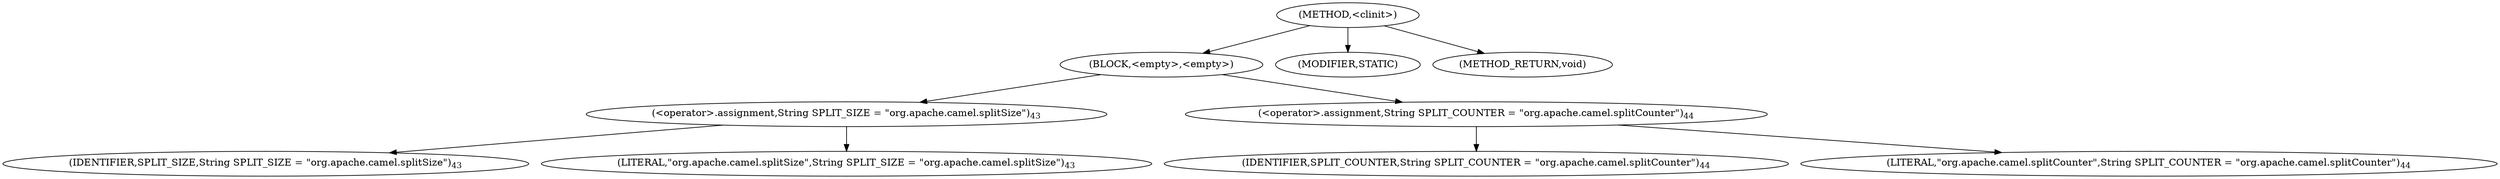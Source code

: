 digraph "&lt;clinit&gt;" {  
"201" [label = <(METHOD,&lt;clinit&gt;)> ]
"202" [label = <(BLOCK,&lt;empty&gt;,&lt;empty&gt;)> ]
"203" [label = <(&lt;operator&gt;.assignment,String SPLIT_SIZE = &quot;org.apache.camel.splitSize&quot;)<SUB>43</SUB>> ]
"204" [label = <(IDENTIFIER,SPLIT_SIZE,String SPLIT_SIZE = &quot;org.apache.camel.splitSize&quot;)<SUB>43</SUB>> ]
"205" [label = <(LITERAL,&quot;org.apache.camel.splitSize&quot;,String SPLIT_SIZE = &quot;org.apache.camel.splitSize&quot;)<SUB>43</SUB>> ]
"206" [label = <(&lt;operator&gt;.assignment,String SPLIT_COUNTER = &quot;org.apache.camel.splitCounter&quot;)<SUB>44</SUB>> ]
"207" [label = <(IDENTIFIER,SPLIT_COUNTER,String SPLIT_COUNTER = &quot;org.apache.camel.splitCounter&quot;)<SUB>44</SUB>> ]
"208" [label = <(LITERAL,&quot;org.apache.camel.splitCounter&quot;,String SPLIT_COUNTER = &quot;org.apache.camel.splitCounter&quot;)<SUB>44</SUB>> ]
"209" [label = <(MODIFIER,STATIC)> ]
"210" [label = <(METHOD_RETURN,void)> ]
  "201" -> "202" 
  "201" -> "209" 
  "201" -> "210" 
  "202" -> "203" 
  "202" -> "206" 
  "203" -> "204" 
  "203" -> "205" 
  "206" -> "207" 
  "206" -> "208" 
}

